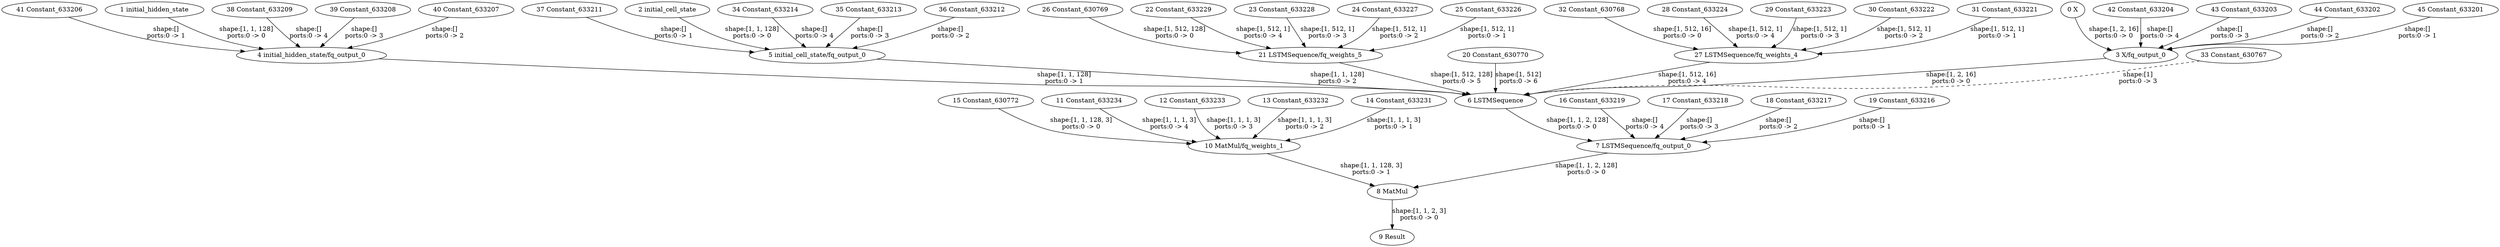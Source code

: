 strict digraph  {
"0 X" [id=0, type=Parameter];
"1 initial_hidden_state" [id=1, type=Parameter];
"2 initial_cell_state" [id=2, type=Parameter];
"3 X/fq_output_0" [id=3, type=FakeQuantize];
"4 initial_hidden_state/fq_output_0" [id=4, type=FakeQuantize];
"5 initial_cell_state/fq_output_0" [id=5, type=FakeQuantize];
"6 LSTMSequence" [id=6, type=LSTMSequence];
"7 LSTMSequence/fq_output_0" [id=7, type=FakeQuantize];
"8 MatMul" [id=8, type=MatMul];
"9 Result" [id=9, type=Result];
"10 MatMul/fq_weights_1" [id=10, type=FakeQuantize];
"11 Constant_633234" [id=11, type=Constant];
"12 Constant_633233" [id=12, type=Constant];
"13 Constant_633232" [id=13, type=Constant];
"14 Constant_633231" [id=14, type=Constant];
"15 Constant_630772" [id=15, type=Constant];
"16 Constant_633219" [id=16, type=Constant];
"17 Constant_633218" [id=17, type=Constant];
"18 Constant_633217" [id=18, type=Constant];
"19 Constant_633216" [id=19, type=Constant];
"20 Constant_630770" [id=20, type=Constant];
"21 LSTMSequence/fq_weights_5" [id=21, type=FakeQuantize];
"22 Constant_633229" [id=22, type=Constant];
"23 Constant_633228" [id=23, type=Constant];
"24 Constant_633227" [id=24, type=Constant];
"25 Constant_633226" [id=25, type=Constant];
"26 Constant_630769" [id=26, type=Constant];
"27 LSTMSequence/fq_weights_4" [id=27, type=FakeQuantize];
"28 Constant_633224" [id=28, type=Constant];
"29 Constant_633223" [id=29, type=Constant];
"30 Constant_633222" [id=30, type=Constant];
"31 Constant_633221" [id=31, type=Constant];
"32 Constant_630768" [id=32, type=Constant];
"33 Constant_630767" [id=33, type=Constant];
"34 Constant_633214" [id=34, type=Constant];
"35 Constant_633213" [id=35, type=Constant];
"36 Constant_633212" [id=36, type=Constant];
"37 Constant_633211" [id=37, type=Constant];
"38 Constant_633209" [id=38, type=Constant];
"39 Constant_633208" [id=39, type=Constant];
"40 Constant_633207" [id=40, type=Constant];
"41 Constant_633206" [id=41, type=Constant];
"42 Constant_633204" [id=42, type=Constant];
"43 Constant_633203" [id=43, type=Constant];
"44 Constant_633202" [id=44, type=Constant];
"45 Constant_633201" [id=45, type=Constant];
"0 X" -> "3 X/fq_output_0"  [label="shape:[1, 2, 16]\nports:0 -> 0", style=solid];
"1 initial_hidden_state" -> "4 initial_hidden_state/fq_output_0"  [label="shape:[1, 1, 128]\nports:0 -> 0", style=solid];
"2 initial_cell_state" -> "5 initial_cell_state/fq_output_0"  [label="shape:[1, 1, 128]\nports:0 -> 0", style=solid];
"3 X/fq_output_0" -> "6 LSTMSequence"  [label="shape:[1, 2, 16]\nports:0 -> 0", style=solid];
"4 initial_hidden_state/fq_output_0" -> "6 LSTMSequence"  [label="shape:[1, 1, 128]\nports:0 -> 1", style=solid];
"5 initial_cell_state/fq_output_0" -> "6 LSTMSequence"  [label="shape:[1, 1, 128]\nports:0 -> 2", style=solid];
"6 LSTMSequence" -> "7 LSTMSequence/fq_output_0"  [label="shape:[1, 1, 2, 128]\nports:0 -> 0", style=solid];
"7 LSTMSequence/fq_output_0" -> "8 MatMul"  [label="shape:[1, 1, 2, 128]\nports:0 -> 0", style=solid];
"8 MatMul" -> "9 Result"  [label="shape:[1, 1, 2, 3]\nports:0 -> 0", style=solid];
"10 MatMul/fq_weights_1" -> "8 MatMul"  [label="shape:[1, 1, 128, 3]\nports:0 -> 1", style=solid];
"11 Constant_633234" -> "10 MatMul/fq_weights_1"  [label="shape:[1, 1, 1, 3]\nports:0 -> 4", style=solid];
"12 Constant_633233" -> "10 MatMul/fq_weights_1"  [label="shape:[1, 1, 1, 3]\nports:0 -> 3", style=solid];
"13 Constant_633232" -> "10 MatMul/fq_weights_1"  [label="shape:[1, 1, 1, 3]\nports:0 -> 2", style=solid];
"14 Constant_633231" -> "10 MatMul/fq_weights_1"  [label="shape:[1, 1, 1, 3]\nports:0 -> 1", style=solid];
"15 Constant_630772" -> "10 MatMul/fq_weights_1"  [label="shape:[1, 1, 128, 3]\nports:0 -> 0", style=solid];
"16 Constant_633219" -> "7 LSTMSequence/fq_output_0"  [label="shape:[]\nports:0 -> 4", style=solid];
"17 Constant_633218" -> "7 LSTMSequence/fq_output_0"  [label="shape:[]\nports:0 -> 3", style=solid];
"18 Constant_633217" -> "7 LSTMSequence/fq_output_0"  [label="shape:[]\nports:0 -> 2", style=solid];
"19 Constant_633216" -> "7 LSTMSequence/fq_output_0"  [label="shape:[]\nports:0 -> 1", style=solid];
"20 Constant_630770" -> "6 LSTMSequence"  [label="shape:[1, 512]\nports:0 -> 6", style=solid];
"21 LSTMSequence/fq_weights_5" -> "6 LSTMSequence"  [label="shape:[1, 512, 128]\nports:0 -> 5", style=solid];
"22 Constant_633229" -> "21 LSTMSequence/fq_weights_5"  [label="shape:[1, 512, 1]\nports:0 -> 4", style=solid];
"23 Constant_633228" -> "21 LSTMSequence/fq_weights_5"  [label="shape:[1, 512, 1]\nports:0 -> 3", style=solid];
"24 Constant_633227" -> "21 LSTMSequence/fq_weights_5"  [label="shape:[1, 512, 1]\nports:0 -> 2", style=solid];
"25 Constant_633226" -> "21 LSTMSequence/fq_weights_5"  [label="shape:[1, 512, 1]\nports:0 -> 1", style=solid];
"26 Constant_630769" -> "21 LSTMSequence/fq_weights_5"  [label="shape:[1, 512, 128]\nports:0 -> 0", style=solid];
"27 LSTMSequence/fq_weights_4" -> "6 LSTMSequence"  [label="shape:[1, 512, 16]\nports:0 -> 4", style=solid];
"28 Constant_633224" -> "27 LSTMSequence/fq_weights_4"  [label="shape:[1, 512, 1]\nports:0 -> 4", style=solid];
"29 Constant_633223" -> "27 LSTMSequence/fq_weights_4"  [label="shape:[1, 512, 1]\nports:0 -> 3", style=solid];
"30 Constant_633222" -> "27 LSTMSequence/fq_weights_4"  [label="shape:[1, 512, 1]\nports:0 -> 2", style=solid];
"31 Constant_633221" -> "27 LSTMSequence/fq_weights_4"  [label="shape:[1, 512, 1]\nports:0 -> 1", style=solid];
"32 Constant_630768" -> "27 LSTMSequence/fq_weights_4"  [label="shape:[1, 512, 16]\nports:0 -> 0", style=solid];
"33 Constant_630767" -> "6 LSTMSequence"  [label="shape:[1]\nports:0 -> 3", style=dashed];
"34 Constant_633214" -> "5 initial_cell_state/fq_output_0"  [label="shape:[]\nports:0 -> 4", style=solid];
"35 Constant_633213" -> "5 initial_cell_state/fq_output_0"  [label="shape:[]\nports:0 -> 3", style=solid];
"36 Constant_633212" -> "5 initial_cell_state/fq_output_0"  [label="shape:[]\nports:0 -> 2", style=solid];
"37 Constant_633211" -> "5 initial_cell_state/fq_output_0"  [label="shape:[]\nports:0 -> 1", style=solid];
"38 Constant_633209" -> "4 initial_hidden_state/fq_output_0"  [label="shape:[]\nports:0 -> 4", style=solid];
"39 Constant_633208" -> "4 initial_hidden_state/fq_output_0"  [label="shape:[]\nports:0 -> 3", style=solid];
"40 Constant_633207" -> "4 initial_hidden_state/fq_output_0"  [label="shape:[]\nports:0 -> 2", style=solid];
"41 Constant_633206" -> "4 initial_hidden_state/fq_output_0"  [label="shape:[]\nports:0 -> 1", style=solid];
"42 Constant_633204" -> "3 X/fq_output_0"  [label="shape:[]\nports:0 -> 4", style=solid];
"43 Constant_633203" -> "3 X/fq_output_0"  [label="shape:[]\nports:0 -> 3", style=solid];
"44 Constant_633202" -> "3 X/fq_output_0"  [label="shape:[]\nports:0 -> 2", style=solid];
"45 Constant_633201" -> "3 X/fq_output_0"  [label="shape:[]\nports:0 -> 1", style=solid];
}
